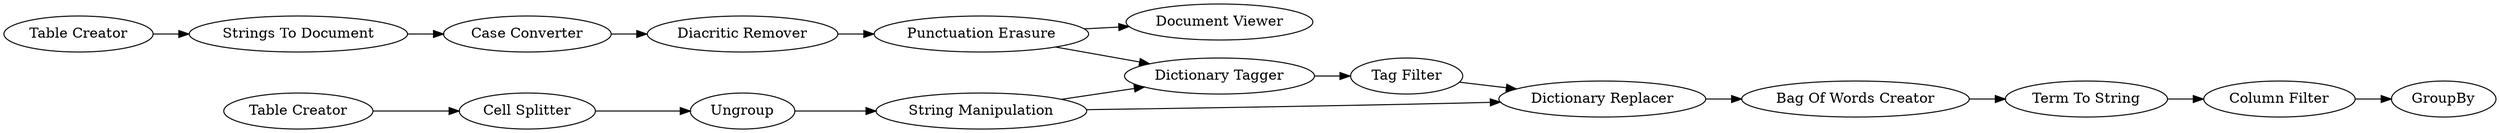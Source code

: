 digraph {
	3 -> 9
	6 -> 16
	21 -> 13
	22 -> 10
	22 -> 19
	10 -> 12
	4 -> 5
	14 -> 20
	13 -> 14
	9 -> 21
	9 -> 10
	5 -> 6
	1 -> 2
	2 -> 3
	16 -> 22
	20 -> 18
	12 -> 21
	5 [label="Strings To Document"]
	16 [label="Diacritic Remover"]
	14 [label="Term To String"]
	13 [label="Bag Of Words Creator"]
	20 [label="Column Filter"]
	1 [label="Table Creator"]
	22 [label="Punctuation Erasure"]
	9 [label="String Manipulation"]
	4 [label="Table Creator"]
	21 [label="Dictionary Replacer"]
	18 [label=GroupBy]
	6 [label="Case Converter"]
	12 [label="Tag Filter"]
	3 [label=Ungroup]
	2 [label="Cell Splitter"]
	10 [label="Dictionary Tagger"]
	19 [label="Document Viewer"]
	rankdir=LR
}
